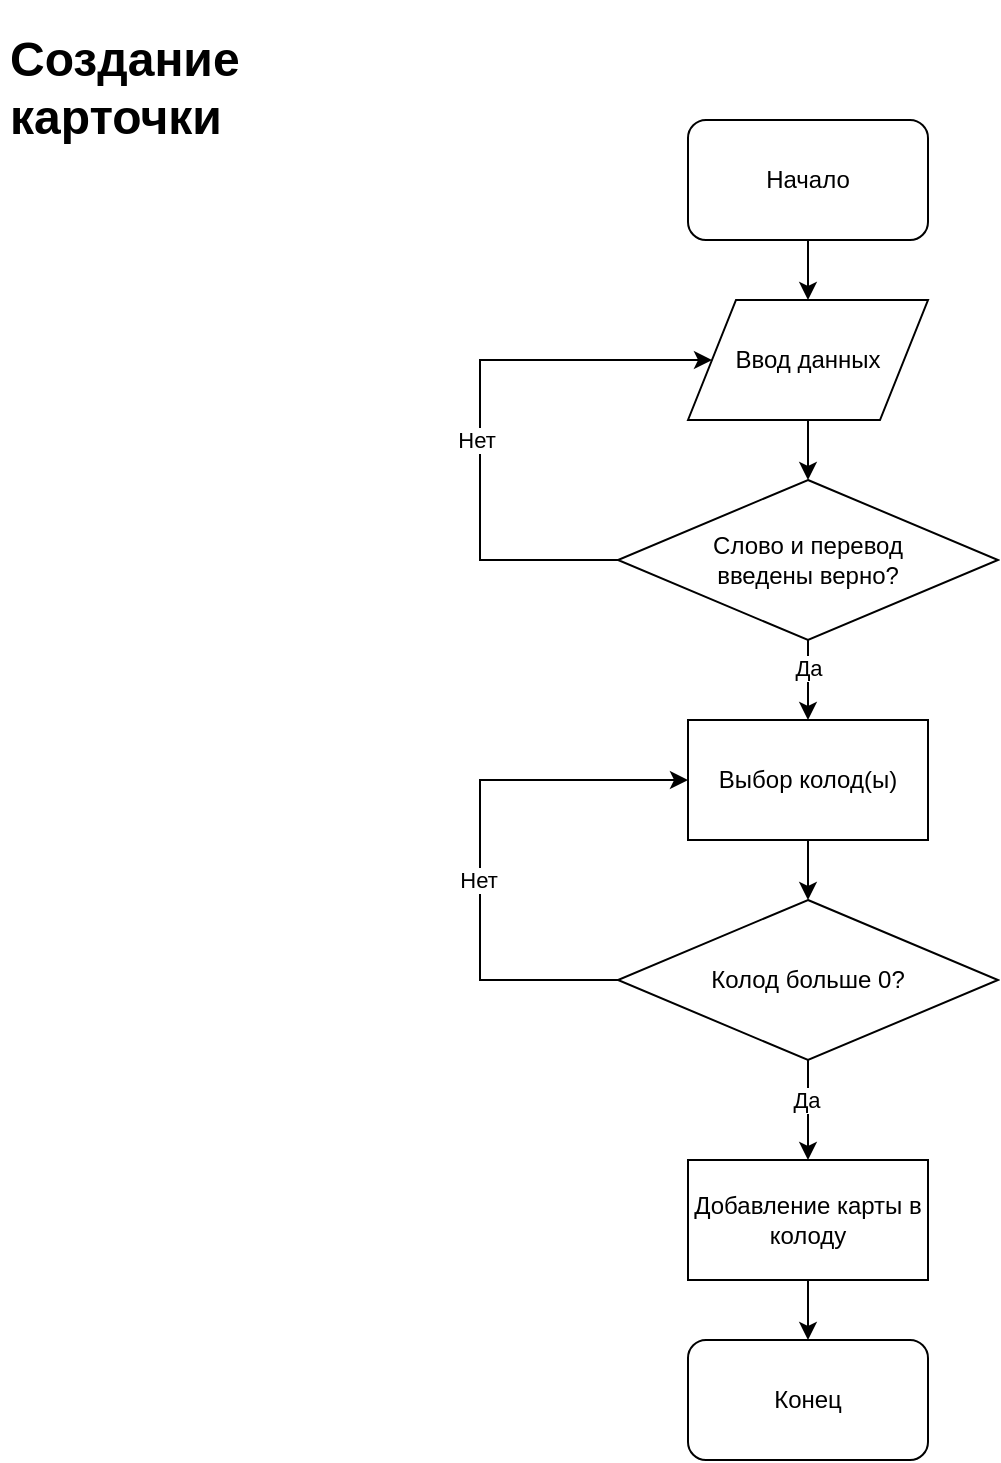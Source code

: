 <mxfile version="13.1.12" type="device"><diagram id="hJ3f60UN2_-WH3bsjKM4" name="Page-1"><mxGraphModel dx="1038" dy="575" grid="1" gridSize="10" guides="1" tooltips="1" connect="1" arrows="1" fold="1" page="1" pageScale="1" pageWidth="827" pageHeight="1169" math="0" shadow="0"><root><mxCell id="0"/><mxCell id="1" parent="0"/><mxCell id="nxx7isMTEQMiNu10f54y-2" value="&lt;h1&gt;Создание карточки&lt;br&gt;&lt;/h1&gt;" style="text;html=1;strokeColor=none;fillColor=none;spacing=5;spacingTop=-20;whiteSpace=wrap;overflow=hidden;rounded=0;" parent="1" vertex="1"><mxGeometry x="10" y="10" width="190" height="120" as="geometry"/></mxCell><mxCell id="nxx7isMTEQMiNu10f54y-8" style="edgeStyle=orthogonalEdgeStyle;rounded=0;orthogonalLoop=1;jettySize=auto;html=1;exitX=0.5;exitY=1;exitDx=0;exitDy=0;entryX=0.5;entryY=0;entryDx=0;entryDy=0;" parent="1" source="nxx7isMTEQMiNu10f54y-3" target="nxx7isMTEQMiNu10f54y-4" edge="1"><mxGeometry relative="1" as="geometry"/></mxCell><mxCell id="nxx7isMTEQMiNu10f54y-3" value="Начало" style="rounded=1;whiteSpace=wrap;html=1;" parent="1" vertex="1"><mxGeometry x="354" y="60" width="120" height="60" as="geometry"/></mxCell><mxCell id="nxx7isMTEQMiNu10f54y-9" style="edgeStyle=orthogonalEdgeStyle;rounded=0;orthogonalLoop=1;jettySize=auto;html=1;exitX=0.5;exitY=1;exitDx=0;exitDy=0;" parent="1" source="nxx7isMTEQMiNu10f54y-4" target="nxx7isMTEQMiNu10f54y-5" edge="1"><mxGeometry relative="1" as="geometry"/></mxCell><mxCell id="nxx7isMTEQMiNu10f54y-4" value="Ввод данных" style="shape=parallelogram;perimeter=parallelogramPerimeter;whiteSpace=wrap;html=1;" parent="1" vertex="1"><mxGeometry x="354" y="150" width="120" height="60" as="geometry"/></mxCell><mxCell id="nxx7isMTEQMiNu10f54y-10" style="edgeStyle=orthogonalEdgeStyle;rounded=0;orthogonalLoop=1;jettySize=auto;html=1;exitX=0;exitY=0.5;exitDx=0;exitDy=0;entryX=0;entryY=0.5;entryDx=0;entryDy=0;" parent="1" source="nxx7isMTEQMiNu10f54y-5" target="nxx7isMTEQMiNu10f54y-4" edge="1"><mxGeometry relative="1" as="geometry"><Array as="points"><mxPoint x="250" y="280"/><mxPoint x="250" y="180"/></Array></mxGeometry></mxCell><mxCell id="nxx7isMTEQMiNu10f54y-11" value="Нет" style="edgeLabel;html=1;align=center;verticalAlign=middle;resizable=0;points=[];" parent="nxx7isMTEQMiNu10f54y-10" vertex="1" connectable="0"><mxGeometry x="-0.095" y="2" relative="1" as="geometry"><mxPoint as="offset"/></mxGeometry></mxCell><mxCell id="nxx7isMTEQMiNu10f54y-13" style="edgeStyle=orthogonalEdgeStyle;rounded=0;orthogonalLoop=1;jettySize=auto;html=1;exitX=0.5;exitY=1;exitDx=0;exitDy=0;entryX=0.5;entryY=0;entryDx=0;entryDy=0;" parent="1" source="nxx7isMTEQMiNu10f54y-5" target="nxx7isMTEQMiNu10f54y-12" edge="1"><mxGeometry relative="1" as="geometry"/></mxCell><mxCell id="nxx7isMTEQMiNu10f54y-17" value="Да" style="edgeLabel;html=1;align=center;verticalAlign=middle;resizable=0;points=[];" parent="nxx7isMTEQMiNu10f54y-13" vertex="1" connectable="0"><mxGeometry x="-0.775" y="1" relative="1" as="geometry"><mxPoint x="-1" y="9" as="offset"/></mxGeometry></mxCell><mxCell id="nxx7isMTEQMiNu10f54y-5" value="&lt;div&gt;Слово и перевод &lt;br&gt;&lt;/div&gt;&lt;div&gt;введены верно?&lt;/div&gt;" style="rhombus;whiteSpace=wrap;html=1;" parent="1" vertex="1"><mxGeometry x="319" y="240" width="190" height="80" as="geometry"/></mxCell><mxCell id="Kq6iKHMVBT8Dd7qlCBdU-6" style="edgeStyle=orthogonalEdgeStyle;rounded=0;orthogonalLoop=1;jettySize=auto;html=1;exitX=0.5;exitY=1;exitDx=0;exitDy=0;" edge="1" parent="1" source="nxx7isMTEQMiNu10f54y-12" target="Kq6iKHMVBT8Dd7qlCBdU-1"><mxGeometry relative="1" as="geometry"/></mxCell><mxCell id="nxx7isMTEQMiNu10f54y-12" value="Выбор колод(ы)" style="rounded=0;whiteSpace=wrap;html=1;" parent="1" vertex="1"><mxGeometry x="354" y="360" width="120" height="60" as="geometry"/></mxCell><mxCell id="Kq6iKHMVBT8Dd7qlCBdU-7" style="edgeStyle=orthogonalEdgeStyle;rounded=0;orthogonalLoop=1;jettySize=auto;html=1;exitX=0;exitY=0.5;exitDx=0;exitDy=0;entryX=0;entryY=0.5;entryDx=0;entryDy=0;" edge="1" parent="1" source="Kq6iKHMVBT8Dd7qlCBdU-1" target="nxx7isMTEQMiNu10f54y-12"><mxGeometry relative="1" as="geometry"><Array as="points"><mxPoint x="250" y="490"/><mxPoint x="250" y="390"/></Array></mxGeometry></mxCell><mxCell id="Kq6iKHMVBT8Dd7qlCBdU-8" value="Нет" style="edgeLabel;html=1;align=center;verticalAlign=middle;resizable=0;points=[];" vertex="1" connectable="0" parent="Kq6iKHMVBT8Dd7qlCBdU-7"><mxGeometry x="0.033" y="1" relative="1" as="geometry"><mxPoint y="22" as="offset"/></mxGeometry></mxCell><mxCell id="Kq6iKHMVBT8Dd7qlCBdU-10" style="edgeStyle=orthogonalEdgeStyle;rounded=0;orthogonalLoop=1;jettySize=auto;html=1;exitX=0.5;exitY=1;exitDx=0;exitDy=0;" edge="1" parent="1" source="Kq6iKHMVBT8Dd7qlCBdU-1"><mxGeometry relative="1" as="geometry"><mxPoint x="414" y="580" as="targetPoint"/></mxGeometry></mxCell><mxCell id="Kq6iKHMVBT8Dd7qlCBdU-11" value="Да" style="edgeLabel;html=1;align=center;verticalAlign=middle;resizable=0;points=[];" vertex="1" connectable="0" parent="Kq6iKHMVBT8Dd7qlCBdU-10"><mxGeometry x="-0.229" y="-1" relative="1" as="geometry"><mxPoint as="offset"/></mxGeometry></mxCell><mxCell id="Kq6iKHMVBT8Dd7qlCBdU-1" value="Колод больше 0?" style="rhombus;whiteSpace=wrap;html=1;" vertex="1" parent="1"><mxGeometry x="319" y="450" width="190" height="80" as="geometry"/></mxCell><mxCell id="Kq6iKHMVBT8Dd7qlCBdU-14" style="edgeStyle=orthogonalEdgeStyle;rounded=0;orthogonalLoop=1;jettySize=auto;html=1;exitX=0.5;exitY=1;exitDx=0;exitDy=0;entryX=0.5;entryY=0;entryDx=0;entryDy=0;" edge="1" parent="1" source="Kq6iKHMVBT8Dd7qlCBdU-9" target="Kq6iKHMVBT8Dd7qlCBdU-13"><mxGeometry relative="1" as="geometry"/></mxCell><mxCell id="Kq6iKHMVBT8Dd7qlCBdU-9" value="Добавление карты в колоду" style="rounded=0;whiteSpace=wrap;html=1;" vertex="1" parent="1"><mxGeometry x="354" y="580" width="120" height="60" as="geometry"/></mxCell><mxCell id="Kq6iKHMVBT8Dd7qlCBdU-13" value="Конец" style="rounded=1;whiteSpace=wrap;html=1;" vertex="1" parent="1"><mxGeometry x="354" y="670" width="120" height="60" as="geometry"/></mxCell></root></mxGraphModel></diagram></mxfile>